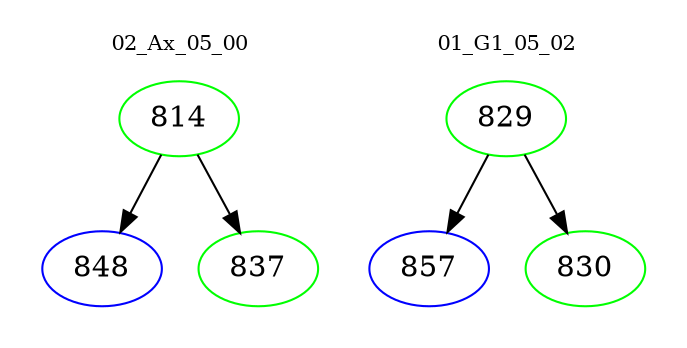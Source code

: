 digraph{
subgraph cluster_0 {
color = white
label = "02_Ax_05_00";
fontsize=10;
T0_814 [label="814", color="green"]
T0_814 -> T0_848 [color="black"]
T0_848 [label="848", color="blue"]
T0_814 -> T0_837 [color="black"]
T0_837 [label="837", color="green"]
}
subgraph cluster_1 {
color = white
label = "01_G1_05_02";
fontsize=10;
T1_829 [label="829", color="green"]
T1_829 -> T1_857 [color="black"]
T1_857 [label="857", color="blue"]
T1_829 -> T1_830 [color="black"]
T1_830 [label="830", color="green"]
}
}
